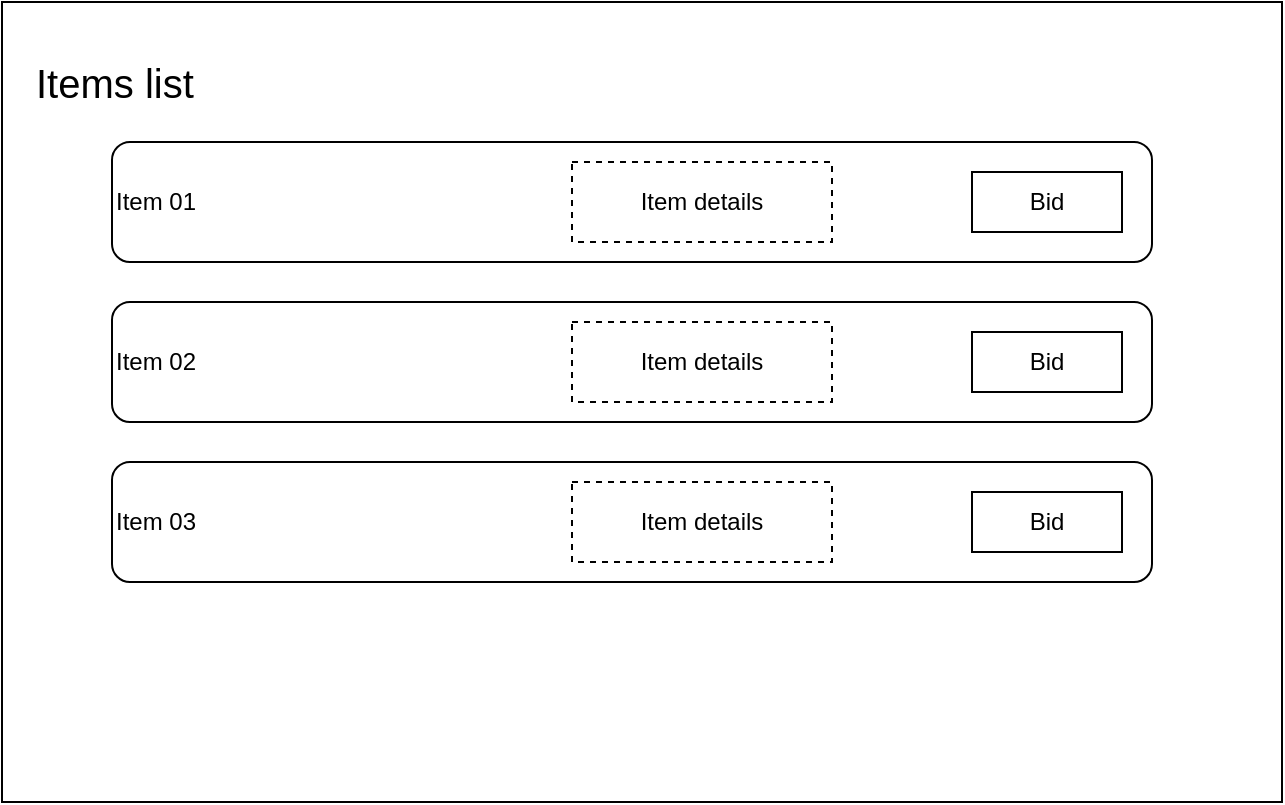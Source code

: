 <mxfile version="21.5.2" type="github">
  <diagram name="Page-1" id="9qswo_Go44PS3u6y543k">
    <mxGraphModel dx="1434" dy="739" grid="1" gridSize="10" guides="1" tooltips="1" connect="1" arrows="1" fold="1" page="1" pageScale="1" pageWidth="850" pageHeight="1100" math="0" shadow="0">
      <root>
        <mxCell id="0" />
        <mxCell id="1" parent="0" />
        <mxCell id="pNaCVz8n9rx6uCHdGMEY-1" value="" style="rounded=0;whiteSpace=wrap;html=1;fillColor=none;" vertex="1" parent="1">
          <mxGeometry x="105" y="180" width="640" height="400" as="geometry" />
        </mxCell>
        <mxCell id="pNaCVz8n9rx6uCHdGMEY-2" value="Item 01" style="rounded=1;whiteSpace=wrap;html=1;align=left;" vertex="1" parent="1">
          <mxGeometry x="160" y="250" width="520" height="60" as="geometry" />
        </mxCell>
        <mxCell id="pNaCVz8n9rx6uCHdGMEY-3" value="Bid" style="rounded=0;whiteSpace=wrap;html=1;" vertex="1" parent="1">
          <mxGeometry x="590" y="265" width="75" height="30" as="geometry" />
        </mxCell>
        <mxCell id="pNaCVz8n9rx6uCHdGMEY-4" value="Item 02" style="rounded=1;whiteSpace=wrap;html=1;align=left;" vertex="1" parent="1">
          <mxGeometry x="160" y="330" width="520" height="60" as="geometry" />
        </mxCell>
        <mxCell id="pNaCVz8n9rx6uCHdGMEY-5" value="Item 03" style="rounded=1;whiteSpace=wrap;html=1;align=left;" vertex="1" parent="1">
          <mxGeometry x="160" y="410" width="520" height="60" as="geometry" />
        </mxCell>
        <mxCell id="pNaCVz8n9rx6uCHdGMEY-6" value="Bid" style="rounded=0;whiteSpace=wrap;html=1;" vertex="1" parent="1">
          <mxGeometry x="590" y="345" width="75" height="30" as="geometry" />
        </mxCell>
        <mxCell id="pNaCVz8n9rx6uCHdGMEY-7" value="Bid" style="rounded=0;whiteSpace=wrap;html=1;" vertex="1" parent="1">
          <mxGeometry x="590" y="425" width="75" height="30" as="geometry" />
        </mxCell>
        <mxCell id="pNaCVz8n9rx6uCHdGMEY-9" value="Item details" style="rounded=0;whiteSpace=wrap;html=1;dashed=1;" vertex="1" parent="1">
          <mxGeometry x="390" y="260" width="130" height="40" as="geometry" />
        </mxCell>
        <mxCell id="pNaCVz8n9rx6uCHdGMEY-10" value="Item details" style="rounded=0;whiteSpace=wrap;html=1;dashed=1;" vertex="1" parent="1">
          <mxGeometry x="390" y="340" width="130" height="40" as="geometry" />
        </mxCell>
        <mxCell id="pNaCVz8n9rx6uCHdGMEY-11" value="Item details" style="rounded=0;whiteSpace=wrap;html=1;dashed=1;" vertex="1" parent="1">
          <mxGeometry x="390" y="420" width="130" height="40" as="geometry" />
        </mxCell>
        <mxCell id="pNaCVz8n9rx6uCHdGMEY-12" value="Items list" style="rounded=0;whiteSpace=wrap;html=1;fillColor=none;strokeColor=none;fontSize=20;align=left;" vertex="1" parent="1">
          <mxGeometry x="120" y="190" width="190" height="60" as="geometry" />
        </mxCell>
      </root>
    </mxGraphModel>
  </diagram>
</mxfile>
